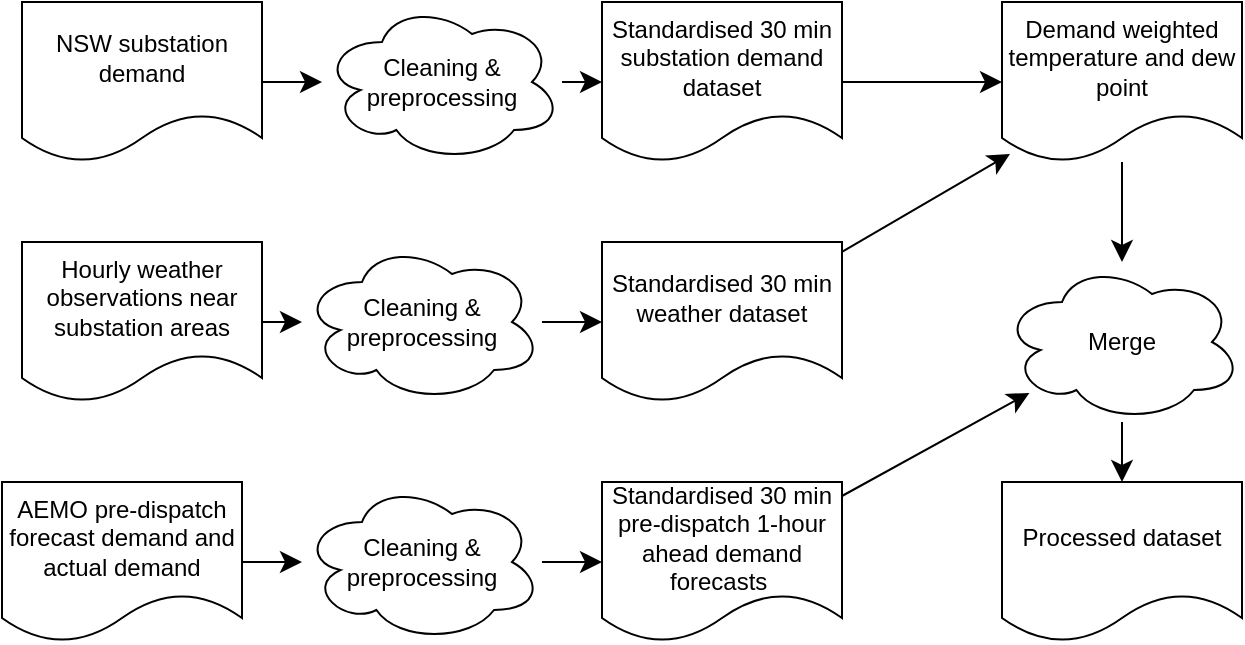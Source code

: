 <mxfile version="24.7.17">
  <diagram id="C5RBs43oDa-KdzZeNtuy" name="Page-1">
    <mxGraphModel dx="1434" dy="761" grid="1" gridSize="10" guides="1" tooltips="1" connect="1" arrows="1" fold="1" page="1" pageScale="1" pageWidth="827" pageHeight="1169" math="0" shadow="0">
      <root>
        <mxCell id="WIyWlLk6GJQsqaUBKTNV-0" />
        <mxCell id="WIyWlLk6GJQsqaUBKTNV-1" parent="WIyWlLk6GJQsqaUBKTNV-0" />
        <mxCell id="ZMyJOCPvntb0Wl6wRwUP-3" style="edgeStyle=none;curved=1;rounded=0;orthogonalLoop=1;jettySize=auto;html=1;fontSize=12;startSize=8;endSize=8;" edge="1" parent="WIyWlLk6GJQsqaUBKTNV-1" source="ZMyJOCPvntb0Wl6wRwUP-29">
          <mxGeometry relative="1" as="geometry">
            <mxPoint x="320" y="160" as="targetPoint" />
          </mxGeometry>
        </mxCell>
        <mxCell id="ZMyJOCPvntb0Wl6wRwUP-0" value="NSW substation demand" style="shape=document;whiteSpace=wrap;html=1;boundedLbl=1;" vertex="1" parent="WIyWlLk6GJQsqaUBKTNV-1">
          <mxGeometry x="30" y="120" width="120" height="80" as="geometry" />
        </mxCell>
        <mxCell id="ZMyJOCPvntb0Wl6wRwUP-33" style="edgeStyle=none;curved=1;rounded=0;orthogonalLoop=1;jettySize=auto;html=1;fontSize=12;startSize=8;endSize=8;" edge="1" parent="WIyWlLk6GJQsqaUBKTNV-1" source="ZMyJOCPvntb0Wl6wRwUP-30" target="ZMyJOCPvntb0Wl6wRwUP-10">
          <mxGeometry relative="1" as="geometry" />
        </mxCell>
        <mxCell id="ZMyJOCPvntb0Wl6wRwUP-1" value="Hourly weather observations near substation areas" style="shape=document;whiteSpace=wrap;html=1;boundedLbl=1;" vertex="1" parent="WIyWlLk6GJQsqaUBKTNV-1">
          <mxGeometry x="30" y="240" width="120" height="80" as="geometry" />
        </mxCell>
        <mxCell id="ZMyJOCPvntb0Wl6wRwUP-5" style="edgeStyle=none;curved=1;rounded=0;orthogonalLoop=1;jettySize=auto;html=1;fontSize=12;startSize=8;endSize=8;entryX=0;entryY=0.5;entryDx=0;entryDy=0;" edge="1" parent="WIyWlLk6GJQsqaUBKTNV-1" source="ZMyJOCPvntb0Wl6wRwUP-31" target="ZMyJOCPvntb0Wl6wRwUP-11">
          <mxGeometry relative="1" as="geometry">
            <mxPoint x="310" y="400" as="targetPoint" />
          </mxGeometry>
        </mxCell>
        <mxCell id="ZMyJOCPvntb0Wl6wRwUP-2" value="AEMO pre-dispatch forecast demand and actual demand" style="shape=document;whiteSpace=wrap;html=1;boundedLbl=1;" vertex="1" parent="WIyWlLk6GJQsqaUBKTNV-1">
          <mxGeometry x="20" y="360" width="120" height="80" as="geometry" />
        </mxCell>
        <mxCell id="ZMyJOCPvntb0Wl6wRwUP-12" value="" style="edgeStyle=none;curved=1;rounded=0;orthogonalLoop=1;jettySize=auto;html=1;fontSize=12;startSize=8;endSize=8;entryX=0;entryY=0.5;entryDx=0;entryDy=0;" edge="1" parent="WIyWlLk6GJQsqaUBKTNV-1" source="ZMyJOCPvntb0Wl6wRwUP-7" target="ZMyJOCPvntb0Wl6wRwUP-9">
          <mxGeometry relative="1" as="geometry">
            <mxPoint x="520" y="195" as="targetPoint" />
          </mxGeometry>
        </mxCell>
        <mxCell id="ZMyJOCPvntb0Wl6wRwUP-7" value="Standardised 30 min substation demand dataset" style="shape=document;whiteSpace=wrap;html=1;boundedLbl=1;" vertex="1" parent="WIyWlLk6GJQsqaUBKTNV-1">
          <mxGeometry x="320" y="120" width="120" height="80" as="geometry" />
        </mxCell>
        <mxCell id="ZMyJOCPvntb0Wl6wRwUP-26" style="edgeStyle=none;curved=1;rounded=0;orthogonalLoop=1;jettySize=auto;html=1;fontSize=12;startSize=8;endSize=8;" edge="1" parent="WIyWlLk6GJQsqaUBKTNV-1" source="ZMyJOCPvntb0Wl6wRwUP-9" target="ZMyJOCPvntb0Wl6wRwUP-24">
          <mxGeometry relative="1" as="geometry" />
        </mxCell>
        <mxCell id="ZMyJOCPvntb0Wl6wRwUP-9" value="Demand weighted temperature and dew point" style="shape=document;whiteSpace=wrap;html=1;boundedLbl=1;" vertex="1" parent="WIyWlLk6GJQsqaUBKTNV-1">
          <mxGeometry x="520" y="120" width="120" height="80" as="geometry" />
        </mxCell>
        <mxCell id="ZMyJOCPvntb0Wl6wRwUP-13" style="edgeStyle=none;curved=1;rounded=0;orthogonalLoop=1;jettySize=auto;html=1;entryX=0.033;entryY=0.95;entryDx=0;entryDy=0;fontSize=12;startSize=8;endSize=8;entryPerimeter=0;" edge="1" parent="WIyWlLk6GJQsqaUBKTNV-1" source="ZMyJOCPvntb0Wl6wRwUP-10" target="ZMyJOCPvntb0Wl6wRwUP-9">
          <mxGeometry relative="1" as="geometry">
            <mxPoint x="520" y="210" as="targetPoint" />
          </mxGeometry>
        </mxCell>
        <mxCell id="ZMyJOCPvntb0Wl6wRwUP-10" value="Standardised 30 min weather dataset" style="shape=document;whiteSpace=wrap;html=1;boundedLbl=1;" vertex="1" parent="WIyWlLk6GJQsqaUBKTNV-1">
          <mxGeometry x="320" y="240" width="120" height="80" as="geometry" />
        </mxCell>
        <mxCell id="ZMyJOCPvntb0Wl6wRwUP-25" value="" style="edgeStyle=none;curved=1;rounded=0;orthogonalLoop=1;jettySize=auto;html=1;fontSize=12;startSize=8;endSize=8;" edge="1" parent="WIyWlLk6GJQsqaUBKTNV-1" source="ZMyJOCPvntb0Wl6wRwUP-11" target="ZMyJOCPvntb0Wl6wRwUP-24">
          <mxGeometry relative="1" as="geometry" />
        </mxCell>
        <mxCell id="ZMyJOCPvntb0Wl6wRwUP-11" value="Standardised 30 min pre-dispatch 1-hour ahead demand forecasts&amp;nbsp;" style="shape=document;whiteSpace=wrap;html=1;boundedLbl=1;" vertex="1" parent="WIyWlLk6GJQsqaUBKTNV-1">
          <mxGeometry x="320" y="360" width="120" height="80" as="geometry" />
        </mxCell>
        <mxCell id="ZMyJOCPvntb0Wl6wRwUP-28" style="edgeStyle=none;curved=1;rounded=0;orthogonalLoop=1;jettySize=auto;html=1;entryX=0.5;entryY=0;entryDx=0;entryDy=0;fontSize=12;startSize=8;endSize=8;" edge="1" parent="WIyWlLk6GJQsqaUBKTNV-1" source="ZMyJOCPvntb0Wl6wRwUP-24" target="ZMyJOCPvntb0Wl6wRwUP-27">
          <mxGeometry relative="1" as="geometry" />
        </mxCell>
        <mxCell id="ZMyJOCPvntb0Wl6wRwUP-24" value="Merge" style="ellipse;shape=cloud;whiteSpace=wrap;html=1;" vertex="1" parent="WIyWlLk6GJQsqaUBKTNV-1">
          <mxGeometry x="520" y="250" width="120" height="80" as="geometry" />
        </mxCell>
        <mxCell id="ZMyJOCPvntb0Wl6wRwUP-27" value="Processed dataset" style="shape=document;whiteSpace=wrap;html=1;boundedLbl=1;" vertex="1" parent="WIyWlLk6GJQsqaUBKTNV-1">
          <mxGeometry x="520" y="360" width="120" height="80" as="geometry" />
        </mxCell>
        <mxCell id="ZMyJOCPvntb0Wl6wRwUP-34" value="" style="edgeStyle=none;curved=1;rounded=0;orthogonalLoop=1;jettySize=auto;html=1;fontSize=12;startSize=8;endSize=8;" edge="1" parent="WIyWlLk6GJQsqaUBKTNV-1" source="ZMyJOCPvntb0Wl6wRwUP-1" target="ZMyJOCPvntb0Wl6wRwUP-30">
          <mxGeometry relative="1" as="geometry">
            <mxPoint x="140" y="280" as="sourcePoint" />
            <mxPoint x="320" y="280" as="targetPoint" />
          </mxGeometry>
        </mxCell>
        <mxCell id="ZMyJOCPvntb0Wl6wRwUP-30" value="Cleaning &amp;amp; preprocessing" style="ellipse;shape=cloud;whiteSpace=wrap;html=1;" vertex="1" parent="WIyWlLk6GJQsqaUBKTNV-1">
          <mxGeometry x="170" y="240" width="120" height="80" as="geometry" />
        </mxCell>
        <mxCell id="ZMyJOCPvntb0Wl6wRwUP-35" value="" style="edgeStyle=none;curved=1;rounded=0;orthogonalLoop=1;jettySize=auto;html=1;fontSize=12;startSize=8;endSize=8;" edge="1" parent="WIyWlLk6GJQsqaUBKTNV-1" source="ZMyJOCPvntb0Wl6wRwUP-0" target="ZMyJOCPvntb0Wl6wRwUP-29">
          <mxGeometry relative="1" as="geometry">
            <mxPoint x="320" y="160" as="targetPoint" />
            <mxPoint x="150" y="160" as="sourcePoint" />
          </mxGeometry>
        </mxCell>
        <mxCell id="ZMyJOCPvntb0Wl6wRwUP-29" value="Cleaning &amp;amp; preprocessing" style="ellipse;shape=cloud;whiteSpace=wrap;html=1;" vertex="1" parent="WIyWlLk6GJQsqaUBKTNV-1">
          <mxGeometry x="180" y="120" width="120" height="80" as="geometry" />
        </mxCell>
        <mxCell id="ZMyJOCPvntb0Wl6wRwUP-36" value="" style="edgeStyle=none;curved=1;rounded=0;orthogonalLoop=1;jettySize=auto;html=1;fontSize=12;startSize=8;endSize=8;entryX=0;entryY=0.5;entryDx=0;entryDy=0;" edge="1" parent="WIyWlLk6GJQsqaUBKTNV-1" source="ZMyJOCPvntb0Wl6wRwUP-2" target="ZMyJOCPvntb0Wl6wRwUP-31">
          <mxGeometry relative="1" as="geometry">
            <mxPoint x="320" y="400" as="targetPoint" />
            <mxPoint x="150" y="400" as="sourcePoint" />
            <Array as="points">
              <mxPoint x="170" y="400" />
            </Array>
          </mxGeometry>
        </mxCell>
        <mxCell id="ZMyJOCPvntb0Wl6wRwUP-31" value="Cleaning &amp;amp; preprocessing" style="ellipse;shape=cloud;whiteSpace=wrap;html=1;" vertex="1" parent="WIyWlLk6GJQsqaUBKTNV-1">
          <mxGeometry x="170" y="360" width="120" height="80" as="geometry" />
        </mxCell>
      </root>
    </mxGraphModel>
  </diagram>
</mxfile>
